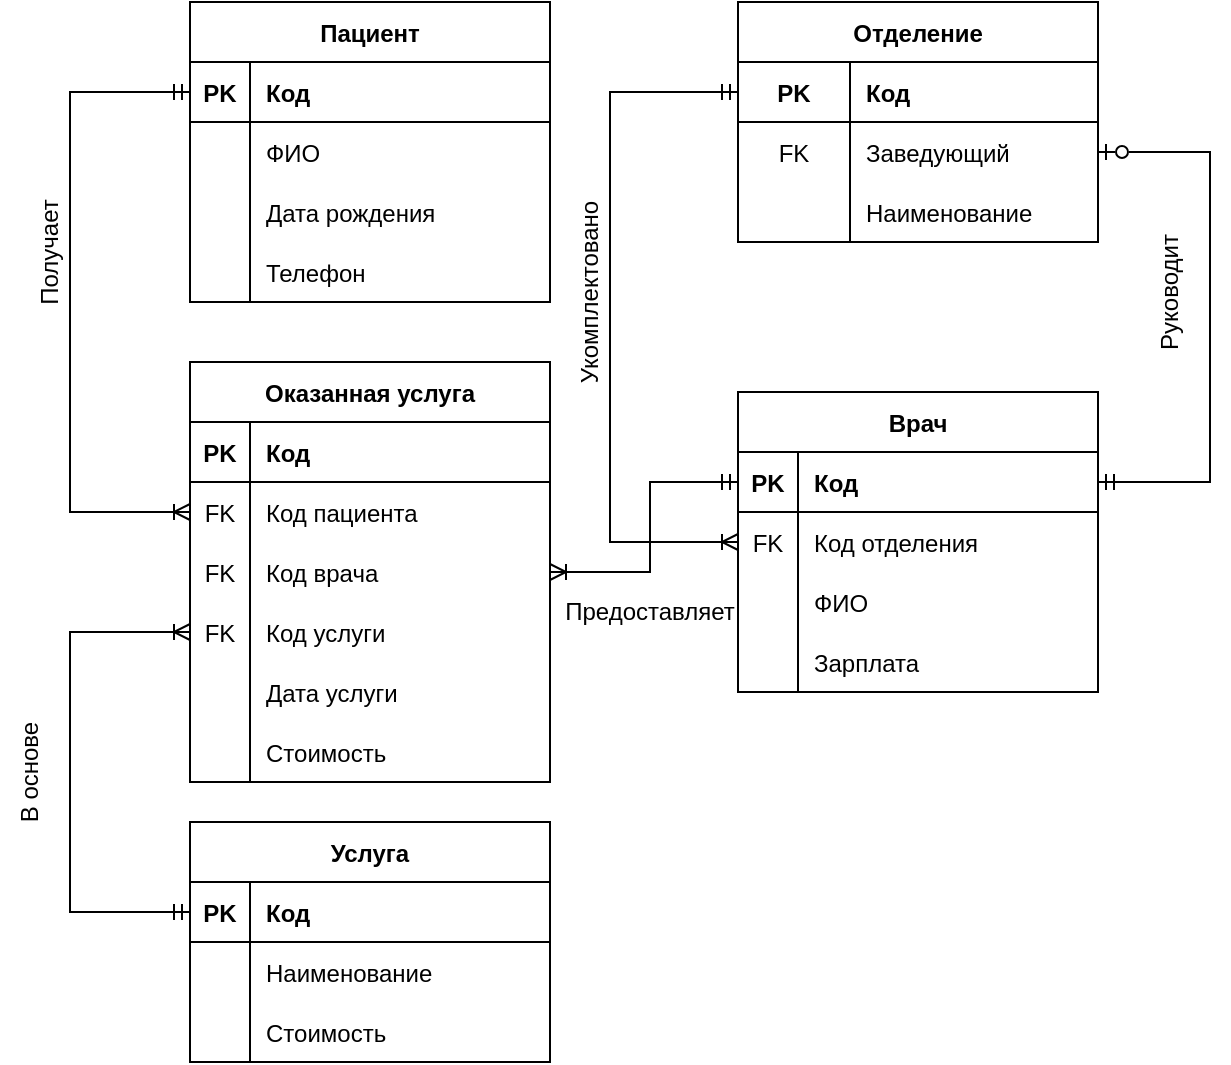 <mxfile version="20.4.0" type="device"><diagram id="DdzYyWSjC8wkc7oZARi9" name="Страница 1"><mxGraphModel dx="1182" dy="734" grid="1" gridSize="10" guides="1" tooltips="1" connect="1" arrows="1" fold="1" page="1" pageScale="1" pageWidth="827" pageHeight="1169" math="0" shadow="0"><root><mxCell id="0"/><mxCell id="1" parent="0"/><mxCell id="a4j0r2u1oVch4YkcXECt-8" value="" style="endArrow=ERoneToMany;html=1;rounded=0;endFill=0;startArrow=ERmandOne;startFill=0;exitX=0;exitY=0.5;exitDx=0;exitDy=0;entryX=0;entryY=0.5;entryDx=0;entryDy=0;" parent="1" source="a4j0r2u1oVch4YkcXECt-28" target="a4j0r2u1oVch4YkcXECt-60" edge="1"><mxGeometry relative="1" as="geometry"><mxPoint x="325" y="330" as="sourcePoint"/><mxPoint x="310" y="430" as="targetPoint"/><Array as="points"><mxPoint x="160" y="295"/><mxPoint x="160" y="370"/><mxPoint x="160" y="505"/></Array></mxGeometry></mxCell><mxCell id="a4j0r2u1oVch4YkcXECt-9" value="" style="endArrow=ERoneToMany;html=1;rounded=0;endFill=0;startArrow=ERmandOne;startFill=0;exitX=0;exitY=0.5;exitDx=0;exitDy=0;entryX=1;entryY=0.5;entryDx=0;entryDy=0;" parent="1" source="a4j0r2u1oVch4YkcXECt-41" target="a4j0r2u1oVch4YkcXECt-63" edge="1"><mxGeometry width="50" height="50" relative="1" as="geometry"><mxPoint x="530" y="470" as="sourcePoint"/><mxPoint x="400" y="510" as="targetPoint"/><Array as="points"><mxPoint x="450" y="490"/><mxPoint x="450" y="535"/></Array></mxGeometry></mxCell><mxCell id="a4j0r2u1oVch4YkcXECt-10" value="" style="endArrow=ERoneToMany;html=1;rounded=0;startArrow=ERmandOne;startFill=0;endFill=0;exitX=0;exitY=0.5;exitDx=0;exitDy=0;entryX=0;entryY=0.5;entryDx=0;entryDy=0;" parent="1" target="a4j0r2u1oVch4YkcXECt-44" edge="1"><mxGeometry width="50" height="50" relative="1" as="geometry"><mxPoint x="494" y="295" as="sourcePoint"/><mxPoint x="595" y="410" as="targetPoint"/><Array as="points"><mxPoint x="430" y="295"/><mxPoint x="430" y="380"/><mxPoint x="430" y="520"/></Array></mxGeometry></mxCell><mxCell id="a4j0r2u1oVch4YkcXECt-11" value="Отделение" style="shape=table;startSize=30;container=1;collapsible=1;childLayout=tableLayout;fixedRows=1;rowLines=0;fontStyle=1;align=center;resizeLast=1;" parent="1" vertex="1"><mxGeometry x="494" y="250" width="180" height="120" as="geometry"><mxRectangle x="300" y="280" width="70" height="30" as="alternateBounds"/></mxGeometry></mxCell><mxCell id="a4j0r2u1oVch4YkcXECt-15" value="" style="shape=tableRow;horizontal=0;startSize=0;swimlaneHead=0;swimlaneBody=0;fillColor=none;collapsible=0;dropTarget=0;points=[[0,0.5],[1,0.5]];portConstraint=eastwest;top=0;left=0;right=0;bottom=1;" parent="a4j0r2u1oVch4YkcXECt-11" vertex="1"><mxGeometry y="30" width="180" height="30" as="geometry"/></mxCell><mxCell id="a4j0r2u1oVch4YkcXECt-16" value="PK" style="shape=partialRectangle;connectable=0;fillColor=none;top=0;left=0;bottom=0;right=0;fontStyle=1;overflow=hidden;" parent="a4j0r2u1oVch4YkcXECt-15" vertex="1"><mxGeometry width="56" height="30" as="geometry"><mxRectangle width="56" height="30" as="alternateBounds"/></mxGeometry></mxCell><mxCell id="a4j0r2u1oVch4YkcXECt-17" value="Код" style="shape=partialRectangle;connectable=0;fillColor=none;top=0;left=0;bottom=0;right=0;align=left;spacingLeft=6;fontStyle=1;overflow=hidden;" parent="a4j0r2u1oVch4YkcXECt-15" vertex="1"><mxGeometry x="56" width="124" height="30" as="geometry"><mxRectangle width="124" height="30" as="alternateBounds"/></mxGeometry></mxCell><mxCell id="rLN1aF_-cEXq0xJGiUtx-22" value="" style="shape=tableRow;horizontal=0;startSize=0;swimlaneHead=0;swimlaneBody=0;fillColor=none;collapsible=0;dropTarget=0;points=[[0,0.5],[1,0.5]];portConstraint=eastwest;top=0;left=0;right=0;bottom=0;" parent="a4j0r2u1oVch4YkcXECt-11" vertex="1"><mxGeometry y="60" width="180" height="30" as="geometry"/></mxCell><mxCell id="rLN1aF_-cEXq0xJGiUtx-23" value="FK" style="shape=partialRectangle;connectable=0;fillColor=none;top=0;left=0;bottom=0;right=0;fontStyle=0;overflow=hidden;" parent="rLN1aF_-cEXq0xJGiUtx-22" vertex="1"><mxGeometry width="56" height="30" as="geometry"><mxRectangle width="56" height="30" as="alternateBounds"/></mxGeometry></mxCell><mxCell id="rLN1aF_-cEXq0xJGiUtx-24" value="Заведующий" style="shape=partialRectangle;connectable=0;fillColor=none;top=0;left=0;bottom=0;right=0;align=left;spacingLeft=6;fontStyle=0;overflow=hidden;" parent="rLN1aF_-cEXq0xJGiUtx-22" vertex="1"><mxGeometry x="56" width="124" height="30" as="geometry"><mxRectangle width="124" height="30" as="alternateBounds"/></mxGeometry></mxCell><mxCell id="a4j0r2u1oVch4YkcXECt-18" value="" style="shape=tableRow;horizontal=0;startSize=0;swimlaneHead=0;swimlaneBody=0;fillColor=none;collapsible=0;dropTarget=0;points=[[0,0.5],[1,0.5]];portConstraint=eastwest;top=0;left=0;right=0;bottom=0;" parent="a4j0r2u1oVch4YkcXECt-11" vertex="1"><mxGeometry y="90" width="180" height="30" as="geometry"/></mxCell><mxCell id="a4j0r2u1oVch4YkcXECt-19" value="" style="shape=partialRectangle;connectable=0;fillColor=none;top=0;left=0;bottom=0;right=0;editable=1;overflow=hidden;" parent="a4j0r2u1oVch4YkcXECt-18" vertex="1"><mxGeometry width="56" height="30" as="geometry"><mxRectangle width="56" height="30" as="alternateBounds"/></mxGeometry></mxCell><mxCell id="a4j0r2u1oVch4YkcXECt-20" value="Наименование" style="shape=partialRectangle;connectable=0;fillColor=none;top=0;left=0;bottom=0;right=0;align=left;spacingLeft=6;overflow=hidden;" parent="a4j0r2u1oVch4YkcXECt-18" vertex="1"><mxGeometry x="56" width="124" height="30" as="geometry"><mxRectangle width="124" height="30" as="alternateBounds"/></mxGeometry></mxCell><mxCell id="a4j0r2u1oVch4YkcXECt-27" value="Пациент" style="shape=table;startSize=30;container=1;collapsible=1;childLayout=tableLayout;fixedRows=1;rowLines=0;fontStyle=1;align=center;resizeLast=1;" parent="1" vertex="1"><mxGeometry x="220" y="250" width="180" height="150" as="geometry"/></mxCell><mxCell id="a4j0r2u1oVch4YkcXECt-28" value="" style="shape=tableRow;horizontal=0;startSize=0;swimlaneHead=0;swimlaneBody=0;fillColor=none;collapsible=0;dropTarget=0;points=[[0,0.5],[1,0.5]];portConstraint=eastwest;top=0;left=0;right=0;bottom=1;" parent="a4j0r2u1oVch4YkcXECt-27" vertex="1"><mxGeometry y="30" width="180" height="30" as="geometry"/></mxCell><mxCell id="a4j0r2u1oVch4YkcXECt-29" value="PK" style="shape=partialRectangle;connectable=0;fillColor=none;top=0;left=0;bottom=0;right=0;fontStyle=1;overflow=hidden;" parent="a4j0r2u1oVch4YkcXECt-28" vertex="1"><mxGeometry width="30" height="30" as="geometry"><mxRectangle width="30" height="30" as="alternateBounds"/></mxGeometry></mxCell><mxCell id="a4j0r2u1oVch4YkcXECt-30" value="Код" style="shape=partialRectangle;connectable=0;fillColor=none;top=0;left=0;bottom=0;right=0;align=left;spacingLeft=6;fontStyle=1;overflow=hidden;" parent="a4j0r2u1oVch4YkcXECt-28" vertex="1"><mxGeometry x="30" width="150" height="30" as="geometry"><mxRectangle width="150" height="30" as="alternateBounds"/></mxGeometry></mxCell><mxCell id="a4j0r2u1oVch4YkcXECt-31" value="" style="shape=tableRow;horizontal=0;startSize=0;swimlaneHead=0;swimlaneBody=0;fillColor=none;collapsible=0;dropTarget=0;points=[[0,0.5],[1,0.5]];portConstraint=eastwest;top=0;left=0;right=0;bottom=0;" parent="a4j0r2u1oVch4YkcXECt-27" vertex="1"><mxGeometry y="60" width="180" height="30" as="geometry"/></mxCell><mxCell id="a4j0r2u1oVch4YkcXECt-32" value="" style="shape=partialRectangle;connectable=0;fillColor=none;top=0;left=0;bottom=0;right=0;editable=1;overflow=hidden;" parent="a4j0r2u1oVch4YkcXECt-31" vertex="1"><mxGeometry width="30" height="30" as="geometry"><mxRectangle width="30" height="30" as="alternateBounds"/></mxGeometry></mxCell><mxCell id="a4j0r2u1oVch4YkcXECt-33" value="ФИО" style="shape=partialRectangle;connectable=0;fillColor=none;top=0;left=0;bottom=0;right=0;align=left;spacingLeft=6;overflow=hidden;" parent="a4j0r2u1oVch4YkcXECt-31" vertex="1"><mxGeometry x="30" width="150" height="30" as="geometry"><mxRectangle width="150" height="30" as="alternateBounds"/></mxGeometry></mxCell><mxCell id="a4j0r2u1oVch4YkcXECt-34" value="" style="shape=tableRow;horizontal=0;startSize=0;swimlaneHead=0;swimlaneBody=0;fillColor=none;collapsible=0;dropTarget=0;points=[[0,0.5],[1,0.5]];portConstraint=eastwest;top=0;left=0;right=0;bottom=0;" parent="a4j0r2u1oVch4YkcXECt-27" vertex="1"><mxGeometry y="90" width="180" height="30" as="geometry"/></mxCell><mxCell id="a4j0r2u1oVch4YkcXECt-35" value="" style="shape=partialRectangle;connectable=0;fillColor=none;top=0;left=0;bottom=0;right=0;editable=1;overflow=hidden;" parent="a4j0r2u1oVch4YkcXECt-34" vertex="1"><mxGeometry width="30" height="30" as="geometry"><mxRectangle width="30" height="30" as="alternateBounds"/></mxGeometry></mxCell><mxCell id="a4j0r2u1oVch4YkcXECt-36" value="Дата рождения" style="shape=partialRectangle;connectable=0;fillColor=none;top=0;left=0;bottom=0;right=0;align=left;spacingLeft=6;overflow=hidden;" parent="a4j0r2u1oVch4YkcXECt-34" vertex="1"><mxGeometry x="30" width="150" height="30" as="geometry"><mxRectangle width="150" height="30" as="alternateBounds"/></mxGeometry></mxCell><mxCell id="a4j0r2u1oVch4YkcXECt-37" value="" style="shape=tableRow;horizontal=0;startSize=0;swimlaneHead=0;swimlaneBody=0;fillColor=none;collapsible=0;dropTarget=0;points=[[0,0.5],[1,0.5]];portConstraint=eastwest;top=0;left=0;right=0;bottom=0;" parent="a4j0r2u1oVch4YkcXECt-27" vertex="1"><mxGeometry y="120" width="180" height="30" as="geometry"/></mxCell><mxCell id="a4j0r2u1oVch4YkcXECt-38" value="" style="shape=partialRectangle;connectable=0;fillColor=none;top=0;left=0;bottom=0;right=0;editable=1;overflow=hidden;" parent="a4j0r2u1oVch4YkcXECt-37" vertex="1"><mxGeometry width="30" height="30" as="geometry"><mxRectangle width="30" height="30" as="alternateBounds"/></mxGeometry></mxCell><mxCell id="a4j0r2u1oVch4YkcXECt-39" value="Телефон" style="shape=partialRectangle;connectable=0;fillColor=none;top=0;left=0;bottom=0;right=0;align=left;spacingLeft=6;overflow=hidden;" parent="a4j0r2u1oVch4YkcXECt-37" vertex="1"><mxGeometry x="30" width="150" height="30" as="geometry"><mxRectangle width="150" height="30" as="alternateBounds"/></mxGeometry></mxCell><mxCell id="a4j0r2u1oVch4YkcXECt-40" value="Врач" style="shape=table;startSize=30;container=1;collapsible=1;childLayout=tableLayout;fixedRows=1;rowLines=0;fontStyle=1;align=center;resizeLast=1;" parent="1" vertex="1"><mxGeometry x="494" y="445" width="180" height="150" as="geometry"/></mxCell><mxCell id="a4j0r2u1oVch4YkcXECt-41" value="" style="shape=tableRow;horizontal=0;startSize=0;swimlaneHead=0;swimlaneBody=0;fillColor=none;collapsible=0;dropTarget=0;points=[[0,0.5],[1,0.5]];portConstraint=eastwest;top=0;left=0;right=0;bottom=1;" parent="a4j0r2u1oVch4YkcXECt-40" vertex="1"><mxGeometry y="30" width="180" height="30" as="geometry"/></mxCell><mxCell id="a4j0r2u1oVch4YkcXECt-42" value="PK" style="shape=partialRectangle;connectable=0;fillColor=none;top=0;left=0;bottom=0;right=0;fontStyle=1;overflow=hidden;" parent="a4j0r2u1oVch4YkcXECt-41" vertex="1"><mxGeometry width="30" height="30" as="geometry"><mxRectangle width="30" height="30" as="alternateBounds"/></mxGeometry></mxCell><mxCell id="a4j0r2u1oVch4YkcXECt-43" value="Код" style="shape=partialRectangle;connectable=0;fillColor=none;top=0;left=0;bottom=0;right=0;align=left;spacingLeft=6;fontStyle=1;overflow=hidden;" parent="a4j0r2u1oVch4YkcXECt-41" vertex="1"><mxGeometry x="30" width="150" height="30" as="geometry"><mxRectangle width="150" height="30" as="alternateBounds"/></mxGeometry></mxCell><mxCell id="a4j0r2u1oVch4YkcXECt-44" value="" style="shape=tableRow;horizontal=0;startSize=0;swimlaneHead=0;swimlaneBody=0;fillColor=none;collapsible=0;dropTarget=0;points=[[0,0.5],[1,0.5]];portConstraint=eastwest;top=0;left=0;right=0;bottom=0;" parent="a4j0r2u1oVch4YkcXECt-40" vertex="1"><mxGeometry y="60" width="180" height="30" as="geometry"/></mxCell><mxCell id="a4j0r2u1oVch4YkcXECt-45" value="FK" style="shape=partialRectangle;connectable=0;fillColor=none;top=0;left=0;bottom=0;right=0;editable=1;overflow=hidden;" parent="a4j0r2u1oVch4YkcXECt-44" vertex="1"><mxGeometry width="30" height="30" as="geometry"><mxRectangle width="30" height="30" as="alternateBounds"/></mxGeometry></mxCell><mxCell id="a4j0r2u1oVch4YkcXECt-46" value="Код отделения" style="shape=partialRectangle;connectable=0;fillColor=none;top=0;left=0;bottom=0;right=0;align=left;spacingLeft=6;overflow=hidden;" parent="a4j0r2u1oVch4YkcXECt-44" vertex="1"><mxGeometry x="30" width="150" height="30" as="geometry"><mxRectangle width="150" height="30" as="alternateBounds"/></mxGeometry></mxCell><mxCell id="a4j0r2u1oVch4YkcXECt-47" value="" style="shape=tableRow;horizontal=0;startSize=0;swimlaneHead=0;swimlaneBody=0;fillColor=none;collapsible=0;dropTarget=0;points=[[0,0.5],[1,0.5]];portConstraint=eastwest;top=0;left=0;right=0;bottom=0;" parent="a4j0r2u1oVch4YkcXECt-40" vertex="1"><mxGeometry y="90" width="180" height="30" as="geometry"/></mxCell><mxCell id="a4j0r2u1oVch4YkcXECt-48" value="" style="shape=partialRectangle;connectable=0;fillColor=none;top=0;left=0;bottom=0;right=0;editable=1;overflow=hidden;" parent="a4j0r2u1oVch4YkcXECt-47" vertex="1"><mxGeometry width="30" height="30" as="geometry"><mxRectangle width="30" height="30" as="alternateBounds"/></mxGeometry></mxCell><mxCell id="a4j0r2u1oVch4YkcXECt-49" value="ФИО" style="shape=partialRectangle;connectable=0;fillColor=none;top=0;left=0;bottom=0;right=0;align=left;spacingLeft=6;overflow=hidden;" parent="a4j0r2u1oVch4YkcXECt-47" vertex="1"><mxGeometry x="30" width="150" height="30" as="geometry"><mxRectangle width="150" height="30" as="alternateBounds"/></mxGeometry></mxCell><mxCell id="a4j0r2u1oVch4YkcXECt-53" value="" style="shape=tableRow;horizontal=0;startSize=0;swimlaneHead=0;swimlaneBody=0;fillColor=none;collapsible=0;dropTarget=0;points=[[0,0.5],[1,0.5]];portConstraint=eastwest;top=0;left=0;right=0;bottom=0;strokeColor=default;" parent="a4j0r2u1oVch4YkcXECt-40" vertex="1"><mxGeometry y="120" width="180" height="30" as="geometry"/></mxCell><mxCell id="a4j0r2u1oVch4YkcXECt-54" value="" style="shape=partialRectangle;connectable=0;fillColor=none;top=0;left=0;bottom=0;right=0;editable=1;overflow=hidden;strokeColor=default;" parent="a4j0r2u1oVch4YkcXECt-53" vertex="1"><mxGeometry width="30" height="30" as="geometry"><mxRectangle width="30" height="30" as="alternateBounds"/></mxGeometry></mxCell><mxCell id="a4j0r2u1oVch4YkcXECt-55" value="Зарплата" style="shape=partialRectangle;connectable=0;fillColor=none;top=0;left=0;bottom=0;right=0;align=left;spacingLeft=6;overflow=hidden;strokeColor=default;" parent="a4j0r2u1oVch4YkcXECt-53" vertex="1"><mxGeometry x="30" width="150" height="30" as="geometry"><mxRectangle width="150" height="30" as="alternateBounds"/></mxGeometry></mxCell><mxCell id="a4j0r2u1oVch4YkcXECt-56" value="Оказанная услуга" style="shape=table;startSize=30;container=1;collapsible=1;childLayout=tableLayout;fixedRows=1;rowLines=0;fontStyle=1;align=center;resizeLast=1;strokeColor=default;" parent="1" vertex="1"><mxGeometry x="220" y="430" width="180" height="210" as="geometry"/></mxCell><mxCell id="a4j0r2u1oVch4YkcXECt-57" value="" style="shape=tableRow;horizontal=0;startSize=0;swimlaneHead=0;swimlaneBody=0;fillColor=none;collapsible=0;dropTarget=0;points=[[0,0.5],[1,0.5]];portConstraint=eastwest;top=0;left=0;right=0;bottom=1;strokeColor=default;" parent="a4j0r2u1oVch4YkcXECt-56" vertex="1"><mxGeometry y="30" width="180" height="30" as="geometry"/></mxCell><mxCell id="a4j0r2u1oVch4YkcXECt-58" value="PK" style="shape=partialRectangle;connectable=0;fillColor=none;top=0;left=0;bottom=0;right=0;fontStyle=1;overflow=hidden;strokeColor=default;" parent="a4j0r2u1oVch4YkcXECt-57" vertex="1"><mxGeometry width="30" height="30" as="geometry"><mxRectangle width="30" height="30" as="alternateBounds"/></mxGeometry></mxCell><mxCell id="a4j0r2u1oVch4YkcXECt-59" value="Код" style="shape=partialRectangle;connectable=0;fillColor=none;top=0;left=0;bottom=0;right=0;align=left;spacingLeft=6;fontStyle=1;overflow=hidden;strokeColor=default;" parent="a4j0r2u1oVch4YkcXECt-57" vertex="1"><mxGeometry x="30" width="150" height="30" as="geometry"><mxRectangle width="150" height="30" as="alternateBounds"/></mxGeometry></mxCell><mxCell id="a4j0r2u1oVch4YkcXECt-60" value="" style="shape=tableRow;horizontal=0;startSize=0;swimlaneHead=0;swimlaneBody=0;fillColor=none;collapsible=0;dropTarget=0;points=[[0,0.5],[1,0.5]];portConstraint=eastwest;top=0;left=0;right=0;bottom=0;strokeColor=default;" parent="a4j0r2u1oVch4YkcXECt-56" vertex="1"><mxGeometry y="60" width="180" height="30" as="geometry"/></mxCell><mxCell id="a4j0r2u1oVch4YkcXECt-61" value="FK" style="shape=partialRectangle;connectable=0;fillColor=none;top=0;left=0;bottom=0;right=0;editable=1;overflow=hidden;strokeColor=default;" parent="a4j0r2u1oVch4YkcXECt-60" vertex="1"><mxGeometry width="30" height="30" as="geometry"><mxRectangle width="30" height="30" as="alternateBounds"/></mxGeometry></mxCell><mxCell id="a4j0r2u1oVch4YkcXECt-62" value="Код пациента" style="shape=partialRectangle;connectable=0;fillColor=none;top=0;left=0;bottom=0;right=0;align=left;spacingLeft=6;overflow=hidden;strokeColor=default;" parent="a4j0r2u1oVch4YkcXECt-60" vertex="1"><mxGeometry x="30" width="150" height="30" as="geometry"><mxRectangle width="150" height="30" as="alternateBounds"/></mxGeometry></mxCell><mxCell id="a4j0r2u1oVch4YkcXECt-63" value="" style="shape=tableRow;horizontal=0;startSize=0;swimlaneHead=0;swimlaneBody=0;fillColor=none;collapsible=0;dropTarget=0;points=[[0,0.5],[1,0.5]];portConstraint=eastwest;top=0;left=0;right=0;bottom=0;strokeColor=default;" parent="a4j0r2u1oVch4YkcXECt-56" vertex="1"><mxGeometry y="90" width="180" height="30" as="geometry"/></mxCell><mxCell id="a4j0r2u1oVch4YkcXECt-64" value="FK" style="shape=partialRectangle;connectable=0;fillColor=none;top=0;left=0;bottom=0;right=0;editable=1;overflow=hidden;strokeColor=default;" parent="a4j0r2u1oVch4YkcXECt-63" vertex="1"><mxGeometry width="30" height="30" as="geometry"><mxRectangle width="30" height="30" as="alternateBounds"/></mxGeometry></mxCell><mxCell id="a4j0r2u1oVch4YkcXECt-65" value="Код врача" style="shape=partialRectangle;connectable=0;fillColor=none;top=0;left=0;bottom=0;right=0;align=left;spacingLeft=6;overflow=hidden;strokeColor=default;" parent="a4j0r2u1oVch4YkcXECt-63" vertex="1"><mxGeometry x="30" width="150" height="30" as="geometry"><mxRectangle width="150" height="30" as="alternateBounds"/></mxGeometry></mxCell><mxCell id="a4j0r2u1oVch4YkcXECt-66" value="" style="shape=tableRow;horizontal=0;startSize=0;swimlaneHead=0;swimlaneBody=0;fillColor=none;collapsible=0;dropTarget=0;points=[[0,0.5],[1,0.5]];portConstraint=eastwest;top=0;left=0;right=0;bottom=0;strokeColor=default;" parent="a4j0r2u1oVch4YkcXECt-56" vertex="1"><mxGeometry y="120" width="180" height="30" as="geometry"/></mxCell><mxCell id="a4j0r2u1oVch4YkcXECt-67" value="FK" style="shape=partialRectangle;connectable=0;fillColor=none;top=0;left=0;bottom=0;right=0;editable=1;overflow=hidden;strokeColor=default;" parent="a4j0r2u1oVch4YkcXECt-66" vertex="1"><mxGeometry width="30" height="30" as="geometry"><mxRectangle width="30" height="30" as="alternateBounds"/></mxGeometry></mxCell><mxCell id="a4j0r2u1oVch4YkcXECt-68" value="Код услуги" style="shape=partialRectangle;connectable=0;fillColor=none;top=0;left=0;bottom=0;right=0;align=left;spacingLeft=6;overflow=hidden;strokeColor=default;" parent="a4j0r2u1oVch4YkcXECt-66" vertex="1"><mxGeometry x="30" width="150" height="30" as="geometry"><mxRectangle width="150" height="30" as="alternateBounds"/></mxGeometry></mxCell><mxCell id="rLN1aF_-cEXq0xJGiUtx-25" value="" style="shape=tableRow;horizontal=0;startSize=0;swimlaneHead=0;swimlaneBody=0;fillColor=none;collapsible=0;dropTarget=0;points=[[0,0.5],[1,0.5]];portConstraint=eastwest;top=0;left=0;right=0;bottom=0;" parent="a4j0r2u1oVch4YkcXECt-56" vertex="1"><mxGeometry y="150" width="180" height="30" as="geometry"/></mxCell><mxCell id="rLN1aF_-cEXq0xJGiUtx-26" value="" style="shape=partialRectangle;connectable=0;fillColor=none;top=0;left=0;bottom=0;right=0;editable=1;overflow=hidden;" parent="rLN1aF_-cEXq0xJGiUtx-25" vertex="1"><mxGeometry width="30" height="30" as="geometry"><mxRectangle width="30" height="30" as="alternateBounds"/></mxGeometry></mxCell><mxCell id="rLN1aF_-cEXq0xJGiUtx-27" value="Дата услуги" style="shape=partialRectangle;connectable=0;fillColor=none;top=0;left=0;bottom=0;right=0;align=left;spacingLeft=6;overflow=hidden;" parent="rLN1aF_-cEXq0xJGiUtx-25" vertex="1"><mxGeometry x="30" width="150" height="30" as="geometry"><mxRectangle width="150" height="30" as="alternateBounds"/></mxGeometry></mxCell><mxCell id="a4j0r2u1oVch4YkcXECt-69" value="" style="shape=tableRow;horizontal=0;startSize=0;swimlaneHead=0;swimlaneBody=0;fillColor=none;collapsible=0;dropTarget=0;points=[[0,0.5],[1,0.5]];portConstraint=eastwest;top=0;left=0;right=0;bottom=0;strokeColor=default;" parent="a4j0r2u1oVch4YkcXECt-56" vertex="1"><mxGeometry y="180" width="180" height="30" as="geometry"/></mxCell><mxCell id="a4j0r2u1oVch4YkcXECt-70" value="" style="shape=partialRectangle;connectable=0;fillColor=none;top=0;left=0;bottom=0;right=0;editable=1;overflow=hidden;strokeColor=default;" parent="a4j0r2u1oVch4YkcXECt-69" vertex="1"><mxGeometry width="30" height="30" as="geometry"><mxRectangle width="30" height="30" as="alternateBounds"/></mxGeometry></mxCell><mxCell id="a4j0r2u1oVch4YkcXECt-71" value="Стоимость" style="shape=partialRectangle;connectable=0;fillColor=none;top=0;left=0;bottom=0;right=0;align=left;spacingLeft=6;overflow=hidden;strokeColor=default;" parent="a4j0r2u1oVch4YkcXECt-69" vertex="1"><mxGeometry x="30" width="150" height="30" as="geometry"><mxRectangle width="150" height="30" as="alternateBounds"/></mxGeometry></mxCell><mxCell id="a4j0r2u1oVch4YkcXECt-75" value="Получает" style="text;html=1;strokeColor=none;fillColor=none;align=center;verticalAlign=middle;whiteSpace=wrap;rounded=0;rotation=-90;" parent="1" vertex="1"><mxGeometry x="120" y="360" width="60" height="30" as="geometry"/></mxCell><mxCell id="a4j0r2u1oVch4YkcXECt-76" value="Предоставляет" style="text;html=1;strokeColor=none;fillColor=none;align=center;verticalAlign=middle;whiteSpace=wrap;rounded=0;" parent="1" vertex="1"><mxGeometry x="420" y="540" width="60" height="30" as="geometry"/></mxCell><mxCell id="a4j0r2u1oVch4YkcXECt-77" value="Укомплектовано" style="text;html=1;strokeColor=none;fillColor=none;align=center;verticalAlign=middle;whiteSpace=wrap;rounded=0;rotation=-90;" parent="1" vertex="1"><mxGeometry x="390" y="380" width="60" height="30" as="geometry"/></mxCell><mxCell id="a4j0r2u1oVch4YkcXECt-78" value="" style="endArrow=ERmandOne;html=1;rounded=0;startArrow=ERzeroToOne;startFill=0;endFill=0;exitX=1;exitY=0.5;exitDx=0;exitDy=0;entryX=1;entryY=0.5;entryDx=0;entryDy=0;" parent="1" source="rLN1aF_-cEXq0xJGiUtx-22" target="a4j0r2u1oVch4YkcXECt-41" edge="1"><mxGeometry width="50" height="50" relative="1" as="geometry"><mxPoint x="794" y="265" as="sourcePoint"/><mxPoint x="794" y="540.0" as="targetPoint"/><Array as="points"><mxPoint x="730" y="325"/><mxPoint x="730" y="400"/><mxPoint x="730" y="490"/></Array></mxGeometry></mxCell><mxCell id="a4j0r2u1oVch4YkcXECt-79" value="Руководит" style="text;html=1;strokeColor=none;fillColor=none;align=center;verticalAlign=middle;whiteSpace=wrap;rounded=0;rotation=-90;" parent="1" vertex="1"><mxGeometry x="680" y="380" width="60" height="30" as="geometry"/></mxCell><mxCell id="rLN1aF_-cEXq0xJGiUtx-1" value="Услуга" style="shape=table;startSize=30;container=1;collapsible=1;childLayout=tableLayout;fixedRows=1;rowLines=0;fontStyle=1;align=center;resizeLast=1;strokeColor=default;" parent="1" vertex="1"><mxGeometry x="220" y="660" width="180" height="120" as="geometry"/></mxCell><mxCell id="rLN1aF_-cEXq0xJGiUtx-2" value="" style="shape=tableRow;horizontal=0;startSize=0;swimlaneHead=0;swimlaneBody=0;fillColor=none;collapsible=0;dropTarget=0;points=[[0,0.5],[1,0.5]];portConstraint=eastwest;top=0;left=0;right=0;bottom=1;strokeColor=default;" parent="rLN1aF_-cEXq0xJGiUtx-1" vertex="1"><mxGeometry y="30" width="180" height="30" as="geometry"/></mxCell><mxCell id="rLN1aF_-cEXq0xJGiUtx-3" value="PK" style="shape=partialRectangle;connectable=0;fillColor=none;top=0;left=0;bottom=0;right=0;fontStyle=1;overflow=hidden;strokeColor=default;" parent="rLN1aF_-cEXq0xJGiUtx-2" vertex="1"><mxGeometry width="30" height="30" as="geometry"><mxRectangle width="30" height="30" as="alternateBounds"/></mxGeometry></mxCell><mxCell id="rLN1aF_-cEXq0xJGiUtx-4" value="Код" style="shape=partialRectangle;connectable=0;fillColor=none;top=0;left=0;bottom=0;right=0;align=left;spacingLeft=6;fontStyle=1;overflow=hidden;strokeColor=default;" parent="rLN1aF_-cEXq0xJGiUtx-2" vertex="1"><mxGeometry x="30" width="150" height="30" as="geometry"><mxRectangle width="150" height="30" as="alternateBounds"/></mxGeometry></mxCell><mxCell id="rLN1aF_-cEXq0xJGiUtx-11" value="" style="shape=tableRow;horizontal=0;startSize=0;swimlaneHead=0;swimlaneBody=0;fillColor=none;collapsible=0;dropTarget=0;points=[[0,0.5],[1,0.5]];portConstraint=eastwest;top=0;left=0;right=0;bottom=0;strokeColor=default;" parent="rLN1aF_-cEXq0xJGiUtx-1" vertex="1"><mxGeometry y="60" width="180" height="30" as="geometry"/></mxCell><mxCell id="rLN1aF_-cEXq0xJGiUtx-12" value="" style="shape=partialRectangle;connectable=0;fillColor=none;top=0;left=0;bottom=0;right=0;editable=1;overflow=hidden;strokeColor=default;" parent="rLN1aF_-cEXq0xJGiUtx-11" vertex="1"><mxGeometry width="30" height="30" as="geometry"><mxRectangle width="30" height="30" as="alternateBounds"/></mxGeometry></mxCell><mxCell id="rLN1aF_-cEXq0xJGiUtx-13" value="Наименование" style="shape=partialRectangle;connectable=0;fillColor=none;top=0;left=0;bottom=0;right=0;align=left;spacingLeft=6;overflow=hidden;strokeColor=default;" parent="rLN1aF_-cEXq0xJGiUtx-11" vertex="1"><mxGeometry x="30" width="150" height="30" as="geometry"><mxRectangle width="150" height="30" as="alternateBounds"/></mxGeometry></mxCell><mxCell id="rLN1aF_-cEXq0xJGiUtx-17" value="" style="shape=tableRow;horizontal=0;startSize=0;swimlaneHead=0;swimlaneBody=0;fillColor=none;collapsible=0;dropTarget=0;points=[[0,0.5],[1,0.5]];portConstraint=eastwest;top=0;left=0;right=0;bottom=0;strokeColor=default;" parent="rLN1aF_-cEXq0xJGiUtx-1" vertex="1"><mxGeometry y="90" width="180" height="30" as="geometry"/></mxCell><mxCell id="rLN1aF_-cEXq0xJGiUtx-18" value="" style="shape=partialRectangle;connectable=0;fillColor=none;top=0;left=0;bottom=0;right=0;editable=1;overflow=hidden;strokeColor=default;" parent="rLN1aF_-cEXq0xJGiUtx-17" vertex="1"><mxGeometry width="30" height="30" as="geometry"><mxRectangle width="30" height="30" as="alternateBounds"/></mxGeometry></mxCell><mxCell id="rLN1aF_-cEXq0xJGiUtx-19" value="Стоимость" style="shape=partialRectangle;connectable=0;fillColor=none;top=0;left=0;bottom=0;right=0;align=left;spacingLeft=6;overflow=hidden;strokeColor=default;" parent="rLN1aF_-cEXq0xJGiUtx-17" vertex="1"><mxGeometry x="30" width="150" height="30" as="geometry"><mxRectangle width="150" height="30" as="alternateBounds"/></mxGeometry></mxCell><mxCell id="rLN1aF_-cEXq0xJGiUtx-20" value="" style="endArrow=ERoneToMany;html=1;rounded=0;endFill=0;startArrow=ERmandOne;startFill=0;entryX=0;entryY=0.5;entryDx=0;entryDy=0;exitX=0;exitY=0.5;exitDx=0;exitDy=0;" parent="1" source="rLN1aF_-cEXq0xJGiUtx-2" target="a4j0r2u1oVch4YkcXECt-66" edge="1"><mxGeometry relative="1" as="geometry"><mxPoint x="310" y="660" as="sourcePoint"/><mxPoint x="170" y="740" as="targetPoint"/><Array as="points"><mxPoint x="160" y="705"/><mxPoint x="160" y="630"/><mxPoint x="160" y="565"/></Array></mxGeometry></mxCell><mxCell id="rLN1aF_-cEXq0xJGiUtx-21" value="В основе" style="text;html=1;strokeColor=none;fillColor=none;align=center;verticalAlign=middle;whiteSpace=wrap;rounded=0;rotation=-90;" parent="1" vertex="1"><mxGeometry x="110" y="620" width="60" height="30" as="geometry"/></mxCell></root></mxGraphModel></diagram></mxfile>